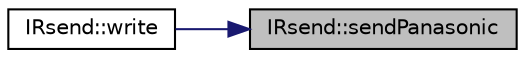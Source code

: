 digraph "IRsend::sendPanasonic"
{
 // LATEX_PDF_SIZE
  edge [fontname="Helvetica",fontsize="10",labelfontname="Helvetica",labelfontsize="10"];
  node [fontname="Helvetica",fontsize="10",shape=record];
  rankdir="RL";
  Node1 [label="IRsend::sendPanasonic",height=0.2,width=0.4,color="black", fillcolor="grey75", style="filled", fontcolor="black",tooltip=" "];
  Node1 -> Node2 [dir="back",color="midnightblue",fontsize="10",style="solid",fontname="Helvetica"];
  Node2 [label="IRsend::write",height=0.2,width=0.4,color="black", fillcolor="white", style="filled",URL="$group___sending.html#ga567f59869ebc6c7f53d0dc9b360dd4c3",tooltip=" "];
}
